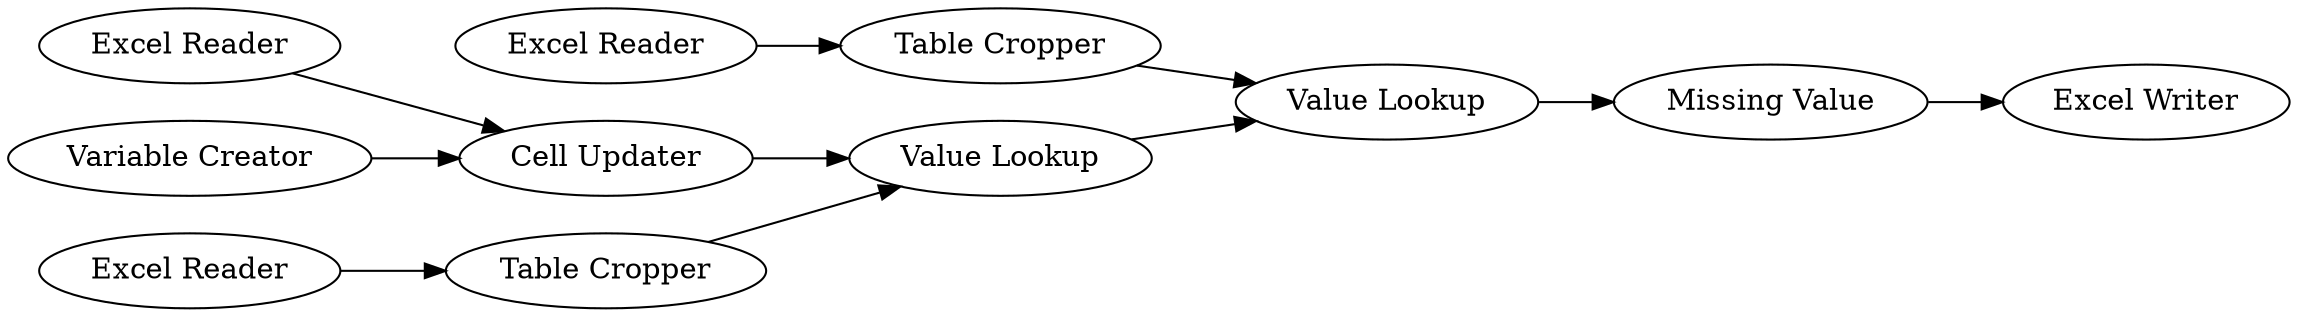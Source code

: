 digraph {
	"-7522395476977098817_4" [label="Value Lookup"]
	"-7522395476977098817_1" [label="Excel Reader"]
	"-7522395476977098817_18" [label="Table Cropper"]
	"-7522395476977098817_17" [label="Cell Updater"]
	"-7522395476977098817_20" [label="Table Cropper"]
	"-7522395476977098817_8" [label="Excel Reader"]
	"-7522395476977098817_3" [label="Excel Reader"]
	"-7522395476977098817_7" [label="Missing Value"]
	"-7522395476977098817_21" [label="Excel Writer"]
	"-7522395476977098817_19" [label="Variable Creator"]
	"-7522395476977098817_6" [label="Value Lookup"]
	"-7522395476977098817_1" -> "-7522395476977098817_17"
	"-7522395476977098817_19" -> "-7522395476977098817_17"
	"-7522395476977098817_3" -> "-7522395476977098817_20"
	"-7522395476977098817_20" -> "-7522395476977098817_4"
	"-7522395476977098817_7" -> "-7522395476977098817_21"
	"-7522395476977098817_17" -> "-7522395476977098817_4"
	"-7522395476977098817_18" -> "-7522395476977098817_6"
	"-7522395476977098817_4" -> "-7522395476977098817_6"
	"-7522395476977098817_8" -> "-7522395476977098817_18"
	"-7522395476977098817_6" -> "-7522395476977098817_7"
	rankdir=LR
}
